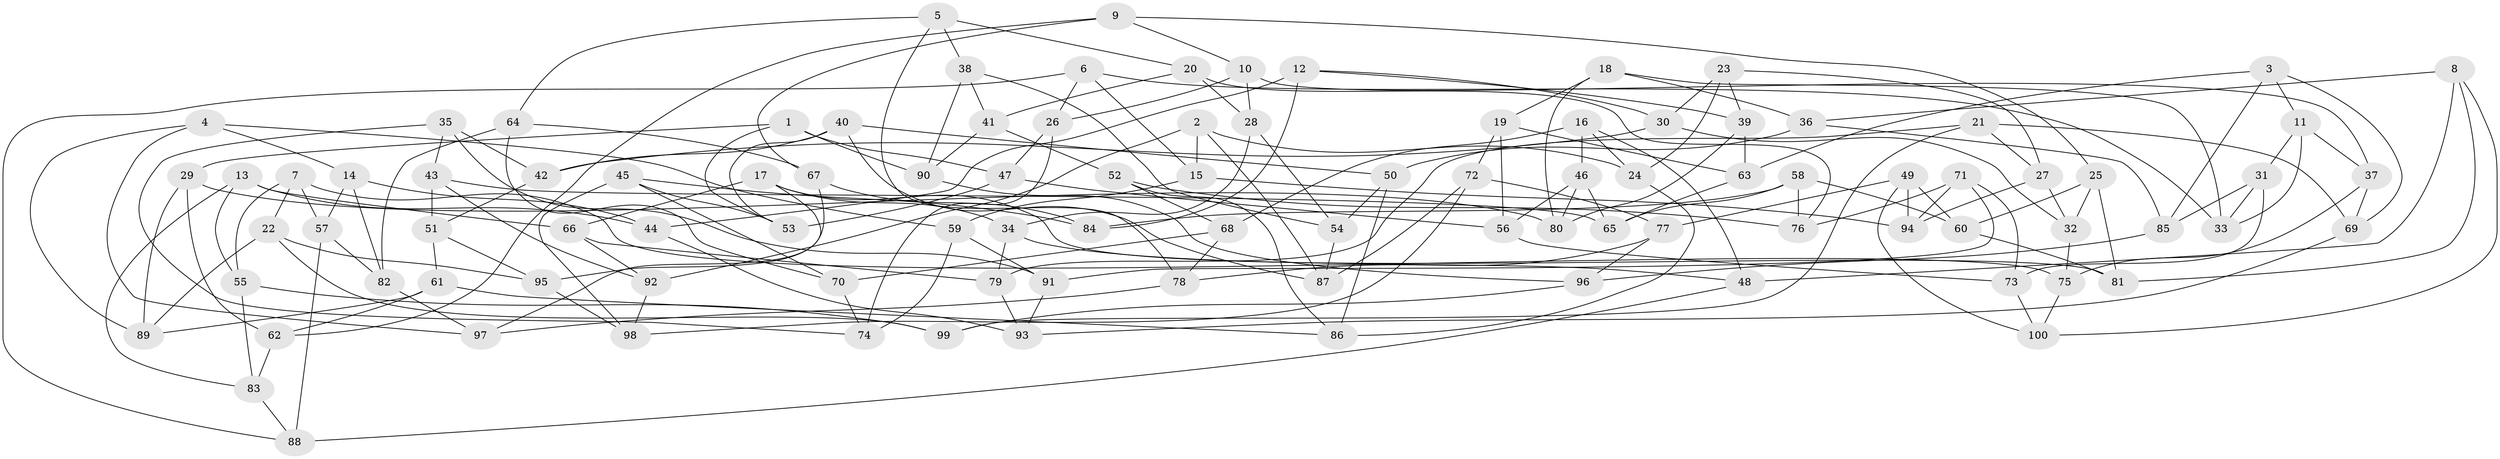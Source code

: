 // Generated by graph-tools (version 1.1) at 2025/39/02/21/25 10:39:01]
// undirected, 100 vertices, 200 edges
graph export_dot {
graph [start="1"]
  node [color=gray90,style=filled];
  1;
  2;
  3;
  4;
  5;
  6;
  7;
  8;
  9;
  10;
  11;
  12;
  13;
  14;
  15;
  16;
  17;
  18;
  19;
  20;
  21;
  22;
  23;
  24;
  25;
  26;
  27;
  28;
  29;
  30;
  31;
  32;
  33;
  34;
  35;
  36;
  37;
  38;
  39;
  40;
  41;
  42;
  43;
  44;
  45;
  46;
  47;
  48;
  49;
  50;
  51;
  52;
  53;
  54;
  55;
  56;
  57;
  58;
  59;
  60;
  61;
  62;
  63;
  64;
  65;
  66;
  67;
  68;
  69;
  70;
  71;
  72;
  73;
  74;
  75;
  76;
  77;
  78;
  79;
  80;
  81;
  82;
  83;
  84;
  85;
  86;
  87;
  88;
  89;
  90;
  91;
  92;
  93;
  94;
  95;
  96;
  97;
  98;
  99;
  100;
  1 -- 47;
  1 -- 29;
  1 -- 90;
  1 -- 53;
  2 -- 24;
  2 -- 92;
  2 -- 15;
  2 -- 87;
  3 -- 85;
  3 -- 63;
  3 -- 11;
  3 -- 69;
  4 -- 14;
  4 -- 89;
  4 -- 59;
  4 -- 97;
  5 -- 38;
  5 -- 78;
  5 -- 64;
  5 -- 20;
  6 -- 33;
  6 -- 15;
  6 -- 88;
  6 -- 26;
  7 -- 55;
  7 -- 57;
  7 -- 22;
  7 -- 75;
  8 -- 48;
  8 -- 81;
  8 -- 36;
  8 -- 100;
  9 -- 67;
  9 -- 62;
  9 -- 10;
  9 -- 25;
  10 -- 26;
  10 -- 37;
  10 -- 28;
  11 -- 37;
  11 -- 33;
  11 -- 31;
  12 -- 30;
  12 -- 39;
  12 -- 84;
  12 -- 44;
  13 -- 44;
  13 -- 66;
  13 -- 55;
  13 -- 83;
  14 -- 44;
  14 -- 57;
  14 -- 82;
  15 -- 59;
  15 -- 94;
  16 -- 46;
  16 -- 24;
  16 -- 68;
  16 -- 48;
  17 -- 81;
  17 -- 66;
  17 -- 34;
  17 -- 97;
  18 -- 36;
  18 -- 80;
  18 -- 19;
  18 -- 33;
  19 -- 63;
  19 -- 56;
  19 -- 72;
  20 -- 76;
  20 -- 28;
  20 -- 41;
  21 -- 27;
  21 -- 69;
  21 -- 79;
  21 -- 99;
  22 -- 95;
  22 -- 99;
  22 -- 89;
  23 -- 30;
  23 -- 24;
  23 -- 27;
  23 -- 39;
  24 -- 86;
  25 -- 60;
  25 -- 32;
  25 -- 81;
  26 -- 47;
  26 -- 74;
  27 -- 94;
  27 -- 32;
  28 -- 54;
  28 -- 34;
  29 -- 80;
  29 -- 62;
  29 -- 89;
  30 -- 32;
  30 -- 42;
  31 -- 73;
  31 -- 33;
  31 -- 85;
  32 -- 75;
  34 -- 79;
  34 -- 48;
  35 -- 91;
  35 -- 43;
  35 -- 74;
  35 -- 42;
  36 -- 85;
  36 -- 50;
  37 -- 69;
  37 -- 75;
  38 -- 41;
  38 -- 54;
  38 -- 90;
  39 -- 63;
  39 -- 80;
  40 -- 50;
  40 -- 87;
  40 -- 53;
  40 -- 42;
  41 -- 90;
  41 -- 52;
  42 -- 51;
  43 -- 65;
  43 -- 51;
  43 -- 92;
  44 -- 93;
  45 -- 84;
  45 -- 98;
  45 -- 70;
  45 -- 53;
  46 -- 65;
  46 -- 56;
  46 -- 80;
  47 -- 56;
  47 -- 53;
  48 -- 88;
  49 -- 60;
  49 -- 77;
  49 -- 94;
  49 -- 100;
  50 -- 54;
  50 -- 86;
  51 -- 95;
  51 -- 61;
  52 -- 86;
  52 -- 68;
  52 -- 76;
  54 -- 87;
  55 -- 99;
  55 -- 83;
  56 -- 73;
  57 -- 88;
  57 -- 82;
  58 -- 60;
  58 -- 76;
  58 -- 84;
  58 -- 65;
  59 -- 91;
  59 -- 74;
  60 -- 81;
  61 -- 89;
  61 -- 86;
  61 -- 62;
  62 -- 83;
  63 -- 65;
  64 -- 67;
  64 -- 70;
  64 -- 82;
  66 -- 92;
  66 -- 79;
  67 -- 84;
  67 -- 95;
  68 -- 70;
  68 -- 78;
  69 -- 93;
  70 -- 74;
  71 -- 91;
  71 -- 73;
  71 -- 76;
  71 -- 94;
  72 -- 87;
  72 -- 77;
  72 -- 98;
  73 -- 100;
  75 -- 100;
  77 -- 96;
  77 -- 78;
  78 -- 97;
  79 -- 93;
  82 -- 97;
  83 -- 88;
  85 -- 96;
  90 -- 96;
  91 -- 93;
  92 -- 98;
  95 -- 98;
  96 -- 99;
}
